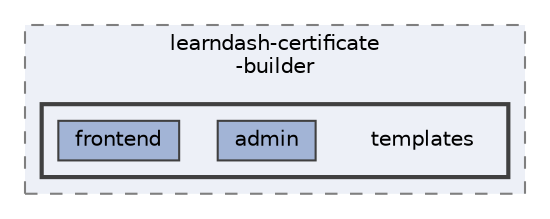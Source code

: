 digraph "plugins/learndash-certificate-builder/templates"
{
 // LATEX_PDF_SIZE
  bgcolor="transparent";
  edge [fontname=Helvetica,fontsize=10,labelfontname=Helvetica,labelfontsize=10];
  node [fontname=Helvetica,fontsize=10,shape=box,height=0.2,width=0.4];
  compound=true
  subgraph clusterdir_3232f272d926d336f575625c3b74bc2c {
    graph [ bgcolor="#edf0f7", pencolor="grey50", label="learndash-certificate\l-builder", fontname=Helvetica,fontsize=10 style="filled,dashed", URL="dir_3232f272d926d336f575625c3b74bc2c.html",tooltip=""]
  subgraph clusterdir_12ead78d89c2cd53f69651e0636b3be5 {
    graph [ bgcolor="#edf0f7", pencolor="grey25", label="", fontname=Helvetica,fontsize=10 style="filled,bold", URL="dir_12ead78d89c2cd53f69651e0636b3be5.html",tooltip=""]
    dir_12ead78d89c2cd53f69651e0636b3be5 [shape=plaintext, label="templates"];
  dir_820d9a80169f84bc9d7b22d89ff4349c [label="admin", fillcolor="#a2b4d6", color="grey25", style="filled", URL="dir_820d9a80169f84bc9d7b22d89ff4349c.html",tooltip=""];
  dir_77235be480b3c88592833c11321f1e4e [label="frontend", fillcolor="#a2b4d6", color="grey25", style="filled", URL="dir_77235be480b3c88592833c11321f1e4e.html",tooltip=""];
  }
  }
}
